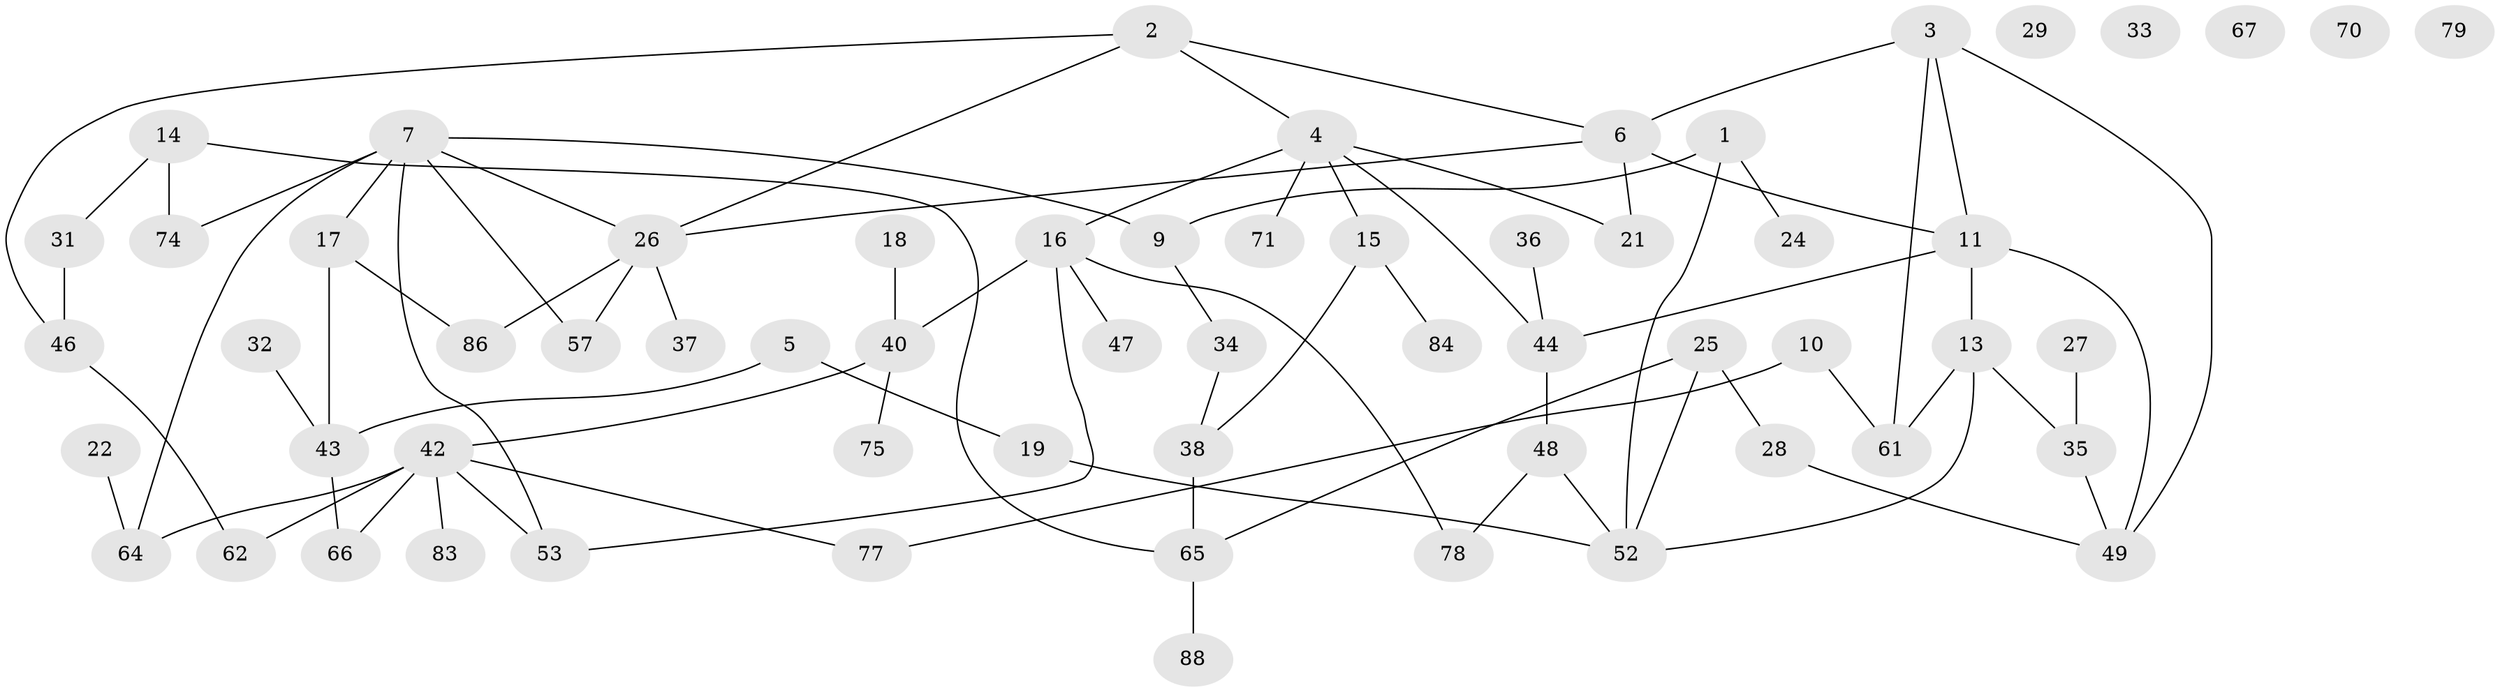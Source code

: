 // original degree distribution, {3: 0.2696629213483146, 4: 0.11235955056179775, 2: 0.30337078651685395, 5: 0.06741573033707865, 1: 0.20224719101123595, 0: 0.0449438202247191}
// Generated by graph-tools (version 1.1) at 2025/41/03/06/25 10:41:21]
// undirected, 61 vertices, 79 edges
graph export_dot {
graph [start="1"]
  node [color=gray90,style=filled];
  1 [super="+23"];
  2 [super="+8"];
  3 [super="+55"];
  4 [super="+68"];
  5;
  6 [super="+60"];
  7 [super="+30"];
  9 [super="+63"];
  10 [super="+12"];
  11 [super="+54"];
  13;
  14 [super="+58"];
  15 [super="+20"];
  16 [super="+87"];
  17;
  18;
  19;
  21 [super="+45"];
  22 [super="+82"];
  24;
  25;
  26 [super="+41"];
  27;
  28 [super="+39"];
  29;
  31;
  32;
  33;
  34;
  35 [super="+50"];
  36;
  37;
  38 [super="+51"];
  40 [super="+81"];
  42 [super="+73"];
  43 [super="+89"];
  44 [super="+72"];
  46;
  47;
  48 [super="+59"];
  49;
  52 [super="+56"];
  53 [super="+76"];
  57;
  61 [super="+80"];
  62;
  64;
  65 [super="+69"];
  66;
  67 [super="+85"];
  70;
  71;
  74;
  75;
  77;
  78;
  79;
  83;
  84;
  86;
  88;
  1 -- 24;
  1 -- 52;
  1 -- 9;
  2 -- 46;
  2 -- 4;
  2 -- 26;
  2 -- 6;
  3 -- 11;
  3 -- 49;
  3 -- 6;
  3 -- 61;
  4 -- 21;
  4 -- 16;
  4 -- 71;
  4 -- 44;
  4 -- 15;
  5 -- 19;
  5 -- 43;
  6 -- 26;
  6 -- 11;
  6 -- 21;
  7 -- 17;
  7 -- 53;
  7 -- 64;
  7 -- 26;
  7 -- 9;
  7 -- 74;
  7 -- 57;
  9 -- 34;
  10 -- 61;
  10 -- 77;
  11 -- 13;
  11 -- 49;
  11 -- 44;
  13 -- 35;
  13 -- 61;
  13 -- 52;
  14 -- 65;
  14 -- 74;
  14 -- 31;
  15 -- 84;
  15 -- 38;
  16 -- 78;
  16 -- 47;
  16 -- 40;
  16 -- 53;
  17 -- 43;
  17 -- 86;
  18 -- 40;
  19 -- 52;
  22 -- 64;
  25 -- 28;
  25 -- 65;
  25 -- 52;
  26 -- 37;
  26 -- 86;
  26 -- 57;
  27 -- 35;
  28 -- 49;
  31 -- 46;
  32 -- 43;
  34 -- 38;
  35 -- 49;
  36 -- 44;
  38 -- 65;
  40 -- 75;
  40 -- 42;
  42 -- 62;
  42 -- 64;
  42 -- 83;
  42 -- 66;
  42 -- 53;
  42 -- 77;
  43 -- 66;
  44 -- 48;
  46 -- 62;
  48 -- 52;
  48 -- 78;
  65 -- 88;
}
